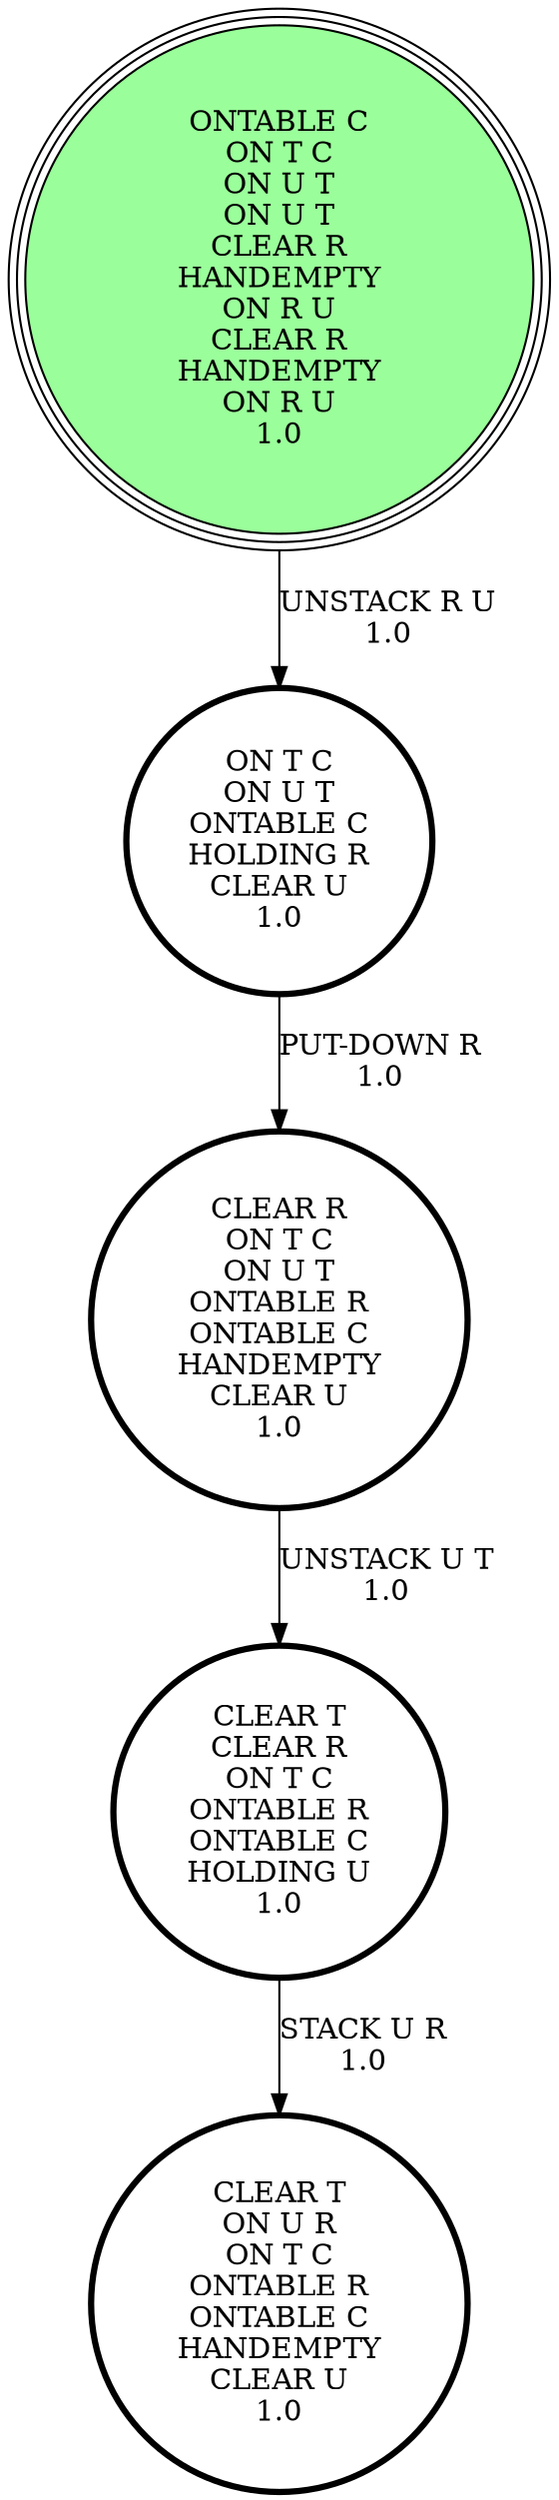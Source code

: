 digraph {
"CLEAR R\nON T C\nON U T\nONTABLE R\nONTABLE C\nHANDEMPTY\nCLEAR U\n1.0\n" -> "CLEAR T\nCLEAR R\nON T C\nONTABLE R\nONTABLE C\nHOLDING U\n1.0\n"[label="UNSTACK U T\n1.0\n"];
"ON T C\nON U T\nONTABLE C\nHOLDING R\nCLEAR U\n1.0\n" -> "CLEAR R\nON T C\nON U T\nONTABLE R\nONTABLE C\nHANDEMPTY\nCLEAR U\n1.0\n"[label="PUT-DOWN R\n1.0\n"];
"ONTABLE C\nON T C\nON U T\nON U T\nCLEAR R\nHANDEMPTY\nON R U\nCLEAR R\nHANDEMPTY\nON R U\n1.0\n" -> "ON T C\nON U T\nONTABLE C\nHOLDING R\nCLEAR U\n1.0\n"[label="UNSTACK R U\n1.0\n"];
"CLEAR T\nCLEAR R\nON T C\nONTABLE R\nONTABLE C\nHOLDING U\n1.0\n" -> "CLEAR T\nON U R\nON T C\nONTABLE R\nONTABLE C\nHANDEMPTY\nCLEAR U\n1.0\n"[label="STACK U R\n1.0\n"];
"CLEAR T\nON U R\nON T C\nONTABLE R\nONTABLE C\nHANDEMPTY\nCLEAR U\n1.0\n" [shape=circle, penwidth=3];
"CLEAR T\nCLEAR R\nON T C\nONTABLE R\nONTABLE C\nHOLDING U\n1.0\n" [shape=circle, penwidth=3];
"ONTABLE C\nON T C\nON U T\nON U T\nCLEAR R\nHANDEMPTY\nON R U\nCLEAR R\nHANDEMPTY\nON R U\n1.0\n" [shape=circle, style=filled, fillcolor=palegreen1, peripheries=3];
"CLEAR T\nON U R\nON T C\nONTABLE R\nONTABLE C\nHANDEMPTY\nCLEAR U\n1.0\n" [shape=circle, penwidth=3];
"ON T C\nON U T\nONTABLE C\nHOLDING R\nCLEAR U\n1.0\n" [shape=circle, penwidth=3];
"CLEAR R\nON T C\nON U T\nONTABLE R\nONTABLE C\nHANDEMPTY\nCLEAR U\n1.0\n" [shape=circle, penwidth=3];
}
